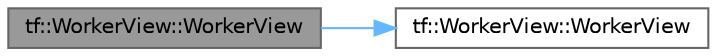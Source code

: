 digraph "tf::WorkerView::WorkerView"
{
 // LATEX_PDF_SIZE
  bgcolor="transparent";
  edge [fontname=Helvetica,fontsize=10,labelfontname=Helvetica,labelfontsize=10];
  node [fontname=Helvetica,fontsize=10,shape=box,height=0.2,width=0.4];
  rankdir="LR";
  Node1 [id="Node000001",label="tf::WorkerView::WorkerView",height=0.2,width=0.4,color="gray40", fillcolor="grey60", style="filled", fontcolor="black",tooltip=" "];
  Node1 -> Node2 [id="edge1_Node000001_Node000002",color="steelblue1",style="solid",tooltip=" "];
  Node2 [id="Node000002",label="tf::WorkerView::WorkerView",height=0.2,width=0.4,color="grey40", fillcolor="white", style="filled",URL="$classtf_1_1_worker_view.html#af5023cb4d6b24fab8992310741952bea",tooltip=" "];
}
